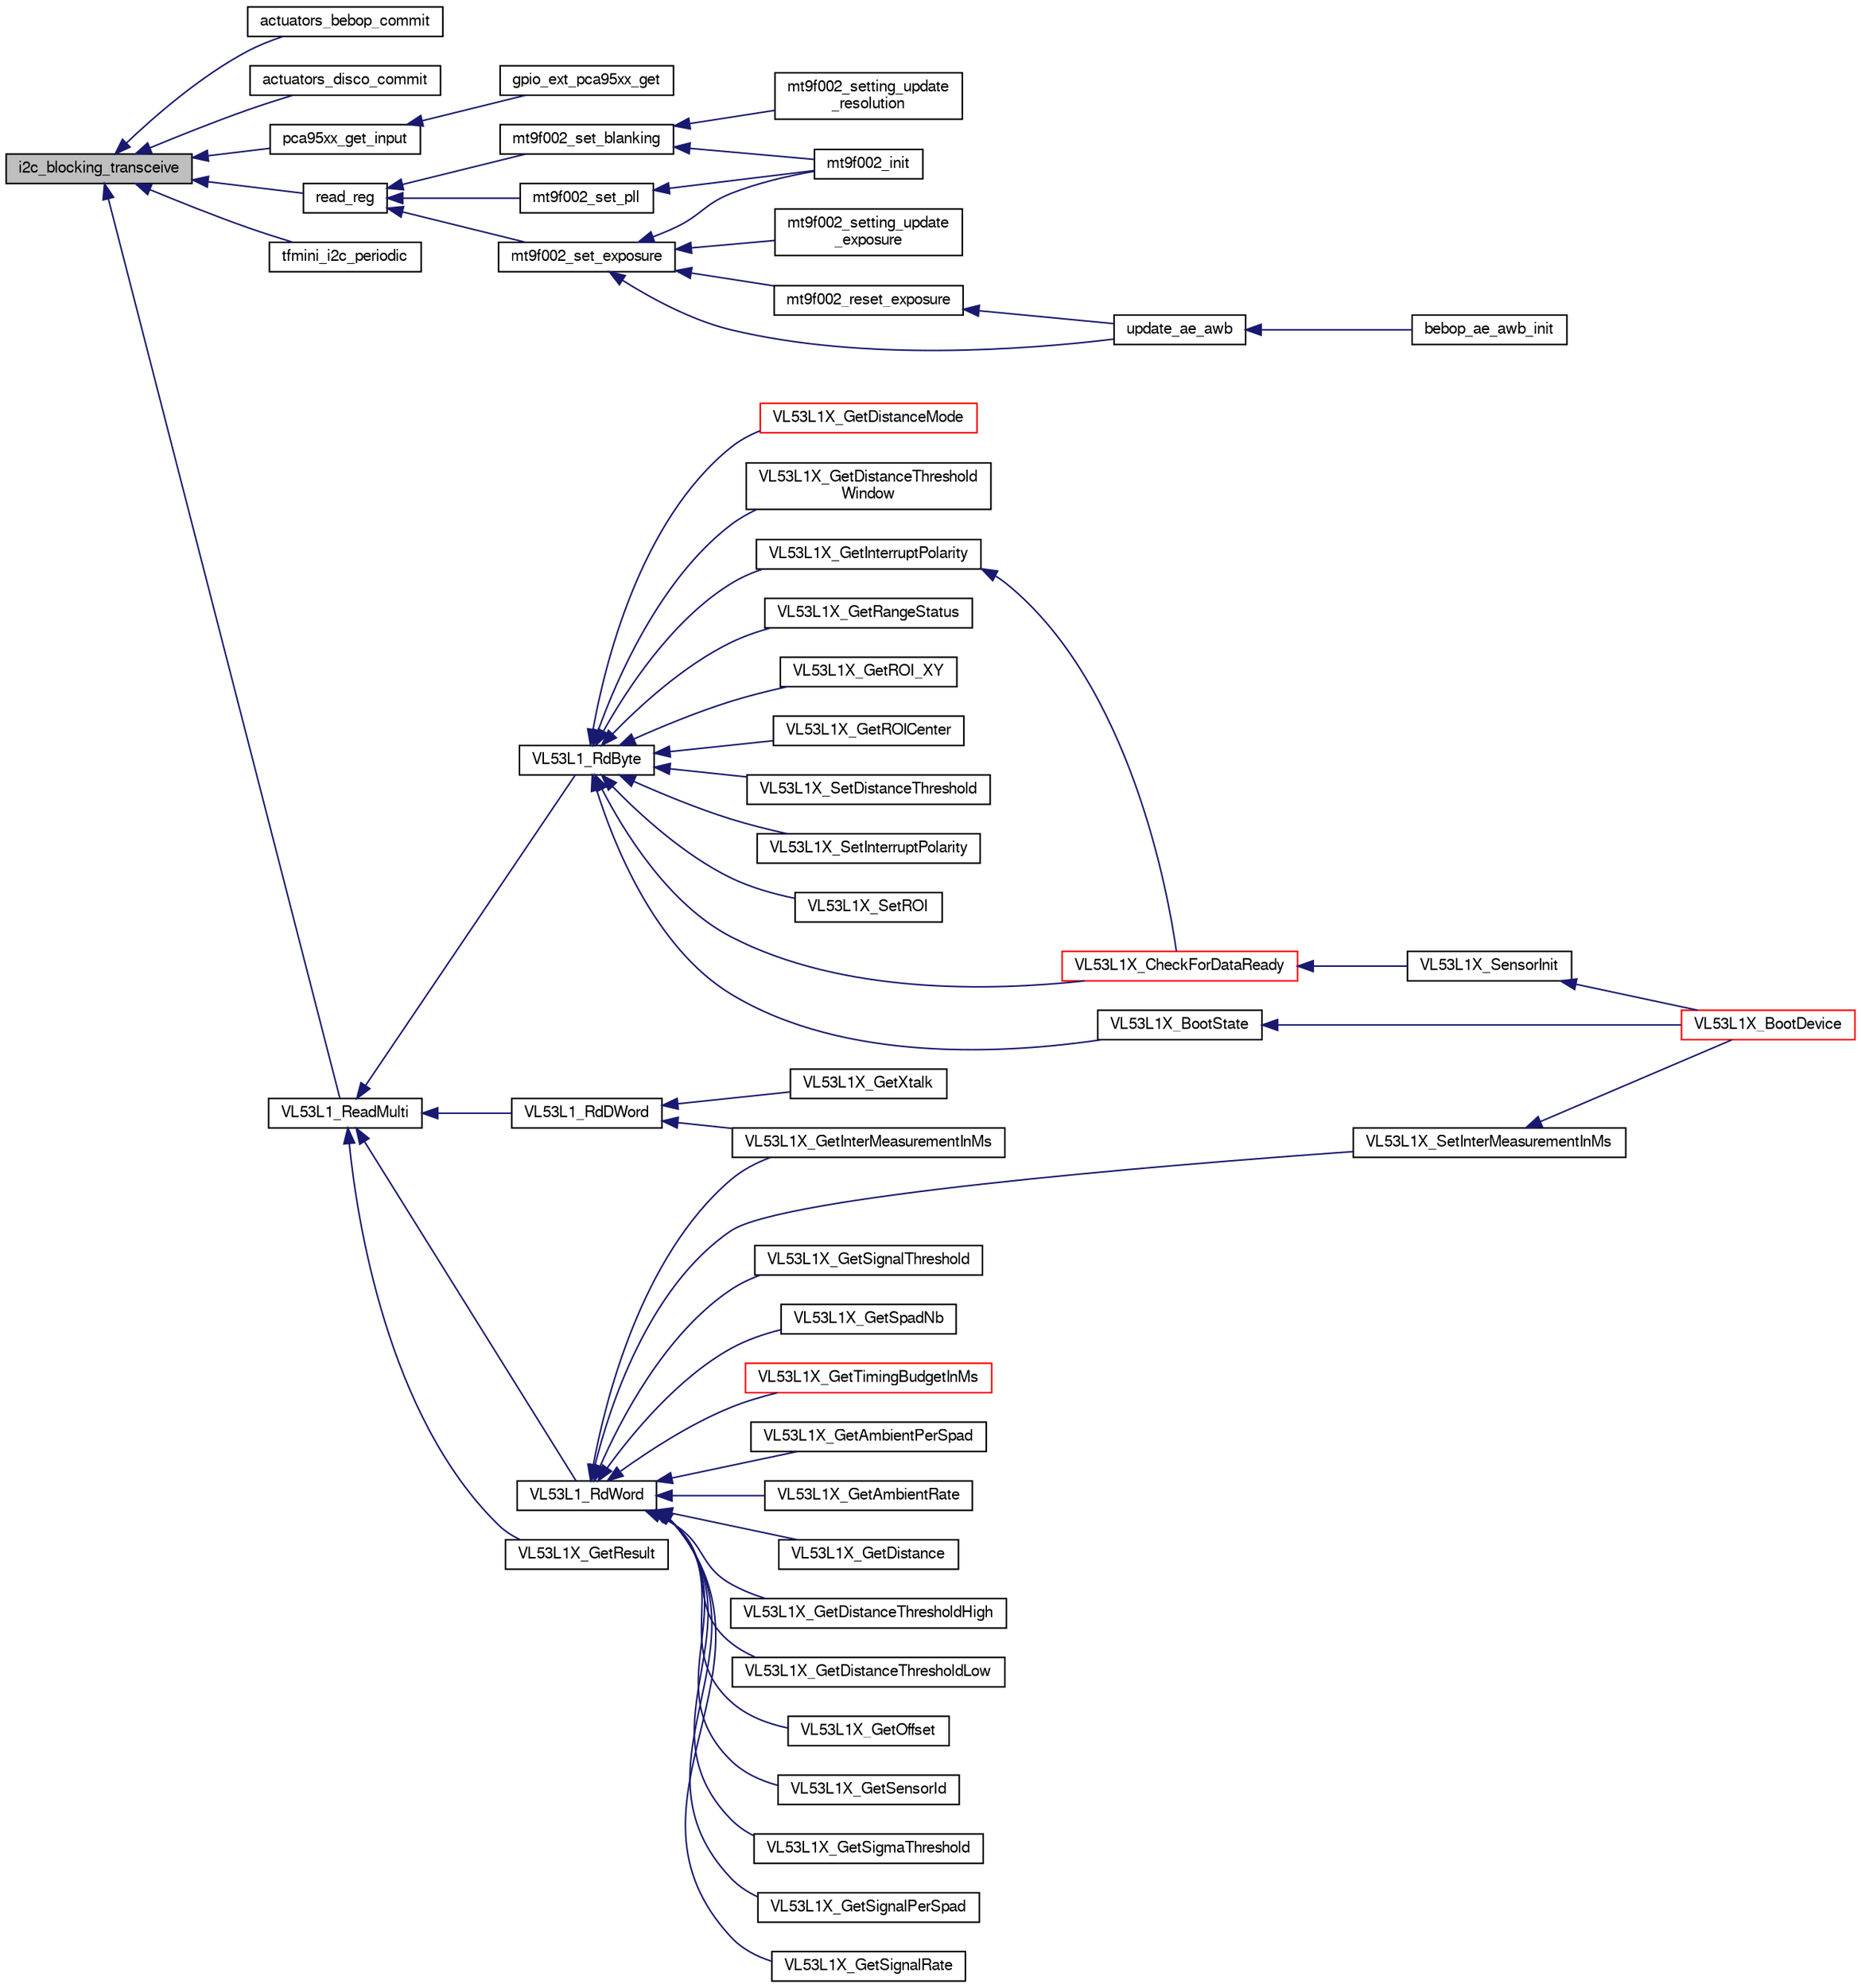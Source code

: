 digraph "i2c_blocking_transceive"
{
  edge [fontname="FreeSans",fontsize="10",labelfontname="FreeSans",labelfontsize="10"];
  node [fontname="FreeSans",fontsize="10",shape=record];
  rankdir="LR";
  Node1 [label="i2c_blocking_transceive",height=0.2,width=0.4,color="black", fillcolor="grey75", style="filled", fontcolor="black"];
  Node1 -> Node2 [dir="back",color="midnightblue",fontsize="10",style="solid",fontname="FreeSans"];
  Node2 [label="actuators_bebop_commit",height=0.2,width=0.4,color="black", fillcolor="white", style="filled",URL="$boards_2bebop_2actuators_8h.html#ad8f645b7663a54e01ba60403a1e45645"];
  Node1 -> Node3 [dir="back",color="midnightblue",fontsize="10",style="solid",fontname="FreeSans"];
  Node3 [label="actuators_disco_commit",height=0.2,width=0.4,color="black", fillcolor="white", style="filled",URL="$boards_2disco_2actuators_8h.html#a0181db6b0eea7688d52e6b73b141549b"];
  Node1 -> Node4 [dir="back",color="midnightblue",fontsize="10",style="solid",fontname="FreeSans"];
  Node4 [label="pca95xx_get_input",height=0.2,width=0.4,color="black", fillcolor="white", style="filled",URL="$pca95xx_8h.html#a4894b1bc38d5d006fa97c0067f8617a7",tooltip="Get input value. "];
  Node4 -> Node5 [dir="back",color="midnightblue",fontsize="10",style="solid",fontname="FreeSans"];
  Node5 [label="gpio_ext_pca95xx_get",height=0.2,width=0.4,color="black", fillcolor="white", style="filled",URL="$gpio__ext__pca95xx_8c.html#ad1870118b0e44fc8e6c3d2c55085e05b"];
  Node1 -> Node6 [dir="back",color="midnightblue",fontsize="10",style="solid",fontname="FreeSans"];
  Node6 [label="read_reg",height=0.2,width=0.4,color="black", fillcolor="white", style="filled",URL="$mt9f002_8c.html#a776f344a93cb1df009bcf51511f151ae",tooltip="Read multiple bytes from a register. "];
  Node6 -> Node7 [dir="back",color="midnightblue",fontsize="10",style="solid",fontname="FreeSans"];
  Node7 [label="mt9f002_set_blanking",height=0.2,width=0.4,color="black", fillcolor="white", style="filled",URL="$mt9f002_8c.html#a36bbdbfc466a49d592b591d9d6a35b5f"];
  Node7 -> Node8 [dir="back",color="midnightblue",fontsize="10",style="solid",fontname="FreeSans"];
  Node8 [label="mt9f002_init",height=0.2,width=0.4,color="black", fillcolor="white", style="filled",URL="$mt9f002_8h.html#a8f43c3ad8d5ff841d1203ab6c760c8f0",tooltip="Initialisation of the Aptina MT9F002 CMOS sensor (front camera) "];
  Node7 -> Node9 [dir="back",color="midnightblue",fontsize="10",style="solid",fontname="FreeSans"];
  Node9 [label="mt9f002_setting_update\l_resolution",height=0.2,width=0.4,color="black", fillcolor="white", style="filled",URL="$mt9f002_8h.html#aa1e09e3bbb34e6f084cf490573ca1f32"];
  Node6 -> Node10 [dir="back",color="midnightblue",fontsize="10",style="solid",fontname="FreeSans"];
  Node10 [label="mt9f002_set_exposure",height=0.2,width=0.4,color="black", fillcolor="white", style="filled",URL="$mt9f002_8h.html#abcc9f0f2484aa96a4c1cef0c563fd62e",tooltip="Set the exposure configuration Depends on the blanking (and therefore the FPS) "];
  Node10 -> Node8 [dir="back",color="midnightblue",fontsize="10",style="solid",fontname="FreeSans"];
  Node10 -> Node11 [dir="back",color="midnightblue",fontsize="10",style="solid",fontname="FreeSans"];
  Node11 [label="mt9f002_reset_exposure",height=0.2,width=0.4,color="black", fillcolor="white", style="filled",URL="$mt9f002_8h.html#a107e8b9a036f53944cf021efd09ca617"];
  Node11 -> Node12 [dir="back",color="midnightblue",fontsize="10",style="solid",fontname="FreeSans"];
  Node12 [label="update_ae_awb",height=0.2,width=0.4,color="black", fillcolor="white", style="filled",URL="$bebop__ae__awb_8c.html#a8c0fd60f86284b6fea7ce86d81efcc04"];
  Node12 -> Node13 [dir="back",color="midnightblue",fontsize="10",style="solid",fontname="FreeSans"];
  Node13 [label="bebop_ae_awb_init",height=0.2,width=0.4,color="black", fillcolor="white", style="filled",URL="$bebop__ae__awb_8h.html#a488d91f59b9036f352ebc7fcafdedf7b"];
  Node10 -> Node14 [dir="back",color="midnightblue",fontsize="10",style="solid",fontname="FreeSans"];
  Node14 [label="mt9f002_setting_update\l_exposure",height=0.2,width=0.4,color="black", fillcolor="white", style="filled",URL="$mt9f002_8h.html#af63a6fbefe3f1f4b959f6b1610b0c9f1"];
  Node10 -> Node12 [dir="back",color="midnightblue",fontsize="10",style="solid",fontname="FreeSans"];
  Node6 -> Node15 [dir="back",color="midnightblue",fontsize="10",style="solid",fontname="FreeSans"];
  Node15 [label="mt9f002_set_pll",height=0.2,width=0.4,color="black", fillcolor="white", style="filled",URL="$mt9f002_8c.html#a938725d4136403996410307333abe9f7",tooltip="Set the PLL registers based on config. "];
  Node15 -> Node8 [dir="back",color="midnightblue",fontsize="10",style="solid",fontname="FreeSans"];
  Node1 -> Node16 [dir="back",color="midnightblue",fontsize="10",style="solid",fontname="FreeSans"];
  Node16 [label="tfmini_i2c_periodic",height=0.2,width=0.4,color="black", fillcolor="white", style="filled",URL="$tfmini__i2c_8h.html#a67597f5e58e3cd1ae90e934b74bf7461",tooltip="Get the ranger current distance value. "];
  Node1 -> Node17 [dir="back",color="midnightblue",fontsize="10",style="solid",fontname="FreeSans"];
  Node17 [label="VL53L1_ReadMulti",height=0.2,width=0.4,color="black", fillcolor="white", style="filled",URL="$vl53l1__platform_8h.html#ab999b09c3be53bbc7715d25007750916",tooltip="VL53L1_ReadMulti() definition. "];
  Node17 -> Node18 [dir="back",color="midnightblue",fontsize="10",style="solid",fontname="FreeSans"];
  Node18 [label="VL53L1_RdByte",height=0.2,width=0.4,color="black", fillcolor="white", style="filled",URL="$vl53l1__platform_8h.html#aa026c23b0a98e581183ff1b7661faac8",tooltip="VL53L1_RdByte() definition. "];
  Node18 -> Node19 [dir="back",color="midnightblue",fontsize="10",style="solid",fontname="FreeSans"];
  Node19 [label="VL53L1X_BootState",height=0.2,width=0.4,color="black", fillcolor="white", style="filled",URL="$vl53l1x__api_8h.html#a2c2712e30ef7022410a78af61ee64770",tooltip="This function returns the boot state of the device (1:booted, 0:not booted) "];
  Node19 -> Node20 [dir="back",color="midnightblue",fontsize="10",style="solid",fontname="FreeSans"];
  Node20 [label="VL53L1X_BootDevice",height=0.2,width=0.4,color="red", fillcolor="white", style="filled",URL="$vl53l1x__api_8h.html#a4f5f0ac3cdbbcbc565f0babde7db4588",tooltip="Implement boot sequence of VL53L1 device as described in documentation See VL53L1X_SetTimingBudgetInM..."];
  Node18 -> Node21 [dir="back",color="midnightblue",fontsize="10",style="solid",fontname="FreeSans"];
  Node21 [label="VL53L1X_CheckForDataReady",height=0.2,width=0.4,color="red", fillcolor="white", style="filled",URL="$vl53l1x__api_8h.html#a4d37ff28a4c3996805e1fe3fd4fe0206",tooltip="This function checks if the new ranging data is available by polling the dedicated register..."];
  Node21 -> Node22 [dir="back",color="midnightblue",fontsize="10",style="solid",fontname="FreeSans"];
  Node22 [label="VL53L1X_SensorInit",height=0.2,width=0.4,color="black", fillcolor="white", style="filled",URL="$vl53l1x__api_8h.html#a09f0e0407aa544559216b42f6745d5fa",tooltip="This function loads the 135 bytes default values to initialize the sensor. "];
  Node22 -> Node20 [dir="back",color="midnightblue",fontsize="10",style="solid",fontname="FreeSans"];
  Node18 -> Node23 [dir="back",color="midnightblue",fontsize="10",style="solid",fontname="FreeSans"];
  Node23 [label="VL53L1X_GetDistanceMode",height=0.2,width=0.4,color="red", fillcolor="white", style="filled",URL="$vl53l1x__api_8h.html#a0fac06ee1759ea014072d7974ab9273c",tooltip="This function returns the current distance mode (1=short, 2=long). "];
  Node18 -> Node24 [dir="back",color="midnightblue",fontsize="10",style="solid",fontname="FreeSans"];
  Node24 [label="VL53L1X_GetDistanceThreshold\lWindow",height=0.2,width=0.4,color="black", fillcolor="white", style="filled",URL="$vl53l1x__api_8h.html#a3193a952dc2159c8ae3e4092ea6d5eeb",tooltip="This function returns the window detection mode (0=below; 1=above; 2=out; 3=in) "];
  Node18 -> Node25 [dir="back",color="midnightblue",fontsize="10",style="solid",fontname="FreeSans"];
  Node25 [label="VL53L1X_GetInterruptPolarity",height=0.2,width=0.4,color="black", fillcolor="white", style="filled",URL="$vl53l1x__api_8h.html#a8249b0d608abb9be4beefaf81cb34713",tooltip="This function returns the current interrupt polarity 1=active high (default), 0=active low..."];
  Node25 -> Node21 [dir="back",color="midnightblue",fontsize="10",style="solid",fontname="FreeSans"];
  Node18 -> Node26 [dir="back",color="midnightblue",fontsize="10",style="solid",fontname="FreeSans"];
  Node26 [label="VL53L1X_GetRangeStatus",height=0.2,width=0.4,color="black", fillcolor="white", style="filled",URL="$vl53l1x__api_8h.html#a5b399afb0ef8423ddd5a83897a9974da",tooltip="This function returns the ranging status error  (0:no error, 1:sigma failed, 2:signal failed..."];
  Node18 -> Node27 [dir="back",color="midnightblue",fontsize="10",style="solid",fontname="FreeSans"];
  Node27 [label="VL53L1X_GetROI_XY",height=0.2,width=0.4,color="black", fillcolor="white", style="filled",URL="$vl53l1x__api_8h.html#a00b10506941ef2584ee7fad0937a0c36",tooltip="This function returns width X and height Y. "];
  Node18 -> Node28 [dir="back",color="midnightblue",fontsize="10",style="solid",fontname="FreeSans"];
  Node28 [label="VL53L1X_GetROICenter",height=0.2,width=0.4,color="black", fillcolor="white", style="filled",URL="$vl53l1x__api_8h.html#ad216c17a2c6291f9bb0cd8f903db543d",tooltip="This function returns the current user ROI center. "];
  Node18 -> Node29 [dir="back",color="midnightblue",fontsize="10",style="solid",fontname="FreeSans"];
  Node29 [label="VL53L1X_SetDistanceThreshold",height=0.2,width=0.4,color="black", fillcolor="white", style="filled",URL="$vl53l1x__api_8h.html#aab8c6715dd0a1e694e1e92cbf3dd8d2a",tooltip="This function programs the threshold detection mode Example: VL53L1X_SetDistanceThreshold(dev,100,300,0,1): Below 100  VL53L1X_SetDistanceThreshold(dev,100,300,1,1): Above 300  VL53L1X_SetDistanceThreshold(dev,100,300,2,1): Out of window  VL53L1X_SetDistanceThreshold(dev,100,300,3,1): In window  . "];
  Node18 -> Node30 [dir="back",color="midnightblue",fontsize="10",style="solid",fontname="FreeSans"];
  Node30 [label="VL53L1X_SetInterruptPolarity",height=0.2,width=0.4,color="black", fillcolor="white", style="filled",URL="$vl53l1x__api_8h.html#a97c366aa4aa567c752f1d1bb6fc56cd3",tooltip="This function programs the interrupt polarity 1=active high (default), 0=active low. "];
  Node18 -> Node31 [dir="back",color="midnightblue",fontsize="10",style="solid",fontname="FreeSans"];
  Node31 [label="VL53L1X_SetROI",height=0.2,width=0.4,color="black", fillcolor="white", style="filled",URL="$vl53l1x__api_8h.html#ae65432b46f39bf17ccbf560b19632a45",tooltip="This function programs the ROI (Region of Interest) The ROI position is centered, only the ROI size c..."];
  Node17 -> Node32 [dir="back",color="midnightblue",fontsize="10",style="solid",fontname="FreeSans"];
  Node32 [label="VL53L1_RdDWord",height=0.2,width=0.4,color="black", fillcolor="white", style="filled",URL="$vl53l1__platform_8h.html#adad89adbfd623ab80104043eba3c36db",tooltip="VL53L1_RdDWord() definition. "];
  Node32 -> Node33 [dir="back",color="midnightblue",fontsize="10",style="solid",fontname="FreeSans"];
  Node33 [label="VL53L1X_GetInterMeasurementInMs",height=0.2,width=0.4,color="black", fillcolor="white", style="filled",URL="$vl53l1x__api_8h.html#ab0995d826d85c96e883b415e6df49e8b",tooltip="This function returns the Intermeasurement period in ms. "];
  Node32 -> Node34 [dir="back",color="midnightblue",fontsize="10",style="solid",fontname="FreeSans"];
  Node34 [label="VL53L1X_GetXtalk",height=0.2,width=0.4,color="black", fillcolor="white", style="filled",URL="$vl53l1x__api_8h.html#ae298027422905ff20480815b9ed08677",tooltip="This function returns the current programmed xtalk correction value in cps. "];
  Node17 -> Node35 [dir="back",color="midnightblue",fontsize="10",style="solid",fontname="FreeSans"];
  Node35 [label="VL53L1_RdWord",height=0.2,width=0.4,color="black", fillcolor="white", style="filled",URL="$vl53l1__platform_8h.html#acc21e994d7d6651df18f96648afb37ea",tooltip="VL53L1_RdWord() definition. "];
  Node35 -> Node36 [dir="back",color="midnightblue",fontsize="10",style="solid",fontname="FreeSans"];
  Node36 [label="VL53L1X_GetAmbientPerSpad",height=0.2,width=0.4,color="black", fillcolor="white", style="filled",URL="$vl53l1x__api_8h.html#a8d018e27b9c34db64010ebc174a26907",tooltip="This function returns the ambient per SPAD in kcps/SPAD. "];
  Node35 -> Node37 [dir="back",color="midnightblue",fontsize="10",style="solid",fontname="FreeSans"];
  Node37 [label="VL53L1X_GetAmbientRate",height=0.2,width=0.4,color="black", fillcolor="white", style="filled",URL="$vl53l1x__api_8h.html#a0ffa189d040e33c3cadcf997a6475db1",tooltip="This function returns the ambient rate in kcps. "];
  Node35 -> Node38 [dir="back",color="midnightblue",fontsize="10",style="solid",fontname="FreeSans"];
  Node38 [label="VL53L1X_GetDistance",height=0.2,width=0.4,color="black", fillcolor="white", style="filled",URL="$vl53l1x__api_8h.html#af36478a58eb8f029df317a4b5e6ee74e",tooltip="This function returns the distance measured by the sensor in mm. "];
  Node35 -> Node39 [dir="back",color="midnightblue",fontsize="10",style="solid",fontname="FreeSans"];
  Node39 [label="VL53L1X_GetDistanceThresholdHigh",height=0.2,width=0.4,color="black", fillcolor="white", style="filled",URL="$vl53l1x__api_8h.html#af07ceb7e716ebd6bcbd6b7e5aab48229",tooltip="This function returns the high threshold in mm. "];
  Node35 -> Node40 [dir="back",color="midnightblue",fontsize="10",style="solid",fontname="FreeSans"];
  Node40 [label="VL53L1X_GetDistanceThresholdLow",height=0.2,width=0.4,color="black", fillcolor="white", style="filled",URL="$vl53l1x__api_8h.html#a8102d88dbc2cf3244a8e1f5e05289b1d",tooltip="This function returns the low threshold in mm. "];
  Node35 -> Node33 [dir="back",color="midnightblue",fontsize="10",style="solid",fontname="FreeSans"];
  Node35 -> Node41 [dir="back",color="midnightblue",fontsize="10",style="solid",fontname="FreeSans"];
  Node41 [label="VL53L1X_GetOffset",height=0.2,width=0.4,color="black", fillcolor="white", style="filled",URL="$vl53l1x__api_8h.html#ad1bc716d59b9abf899bb5d206a8aa8cf",tooltip="This function returns the programmed offset correction value in mm. "];
  Node35 -> Node42 [dir="back",color="midnightblue",fontsize="10",style="solid",fontname="FreeSans"];
  Node42 [label="VL53L1X_GetSensorId",height=0.2,width=0.4,color="black", fillcolor="white", style="filled",URL="$vl53l1x__api_8h.html#a98697d46d1e29662b0145ecd59311d1a",tooltip="This function returns the sensor id, sensor Id must be 0xEEAC. "];
  Node35 -> Node43 [dir="back",color="midnightblue",fontsize="10",style="solid",fontname="FreeSans"];
  Node43 [label="VL53L1X_GetSigmaThreshold",height=0.2,width=0.4,color="black", fillcolor="white", style="filled",URL="$vl53l1x__api_8h.html#aebf3b9ca3da997343a402dae99e131a3",tooltip="This function returns the current sigma threshold in mm. "];
  Node35 -> Node44 [dir="back",color="midnightblue",fontsize="10",style="solid",fontname="FreeSans"];
  Node44 [label="VL53L1X_GetSignalPerSpad",height=0.2,width=0.4,color="black", fillcolor="white", style="filled",URL="$vl53l1x__api_8h.html#a41c579ed15ea121d468170f32eb472e0",tooltip="This function returns the returned signal per SPAD in kcps/SPAD. "];
  Node35 -> Node45 [dir="back",color="midnightblue",fontsize="10",style="solid",fontname="FreeSans"];
  Node45 [label="VL53L1X_GetSignalRate",height=0.2,width=0.4,color="black", fillcolor="white", style="filled",URL="$vl53l1x__api_8h.html#a9f8b0ca80a98f3249bd9e4953a03dceb",tooltip="This function returns the returned signal in kcps. "];
  Node35 -> Node46 [dir="back",color="midnightblue",fontsize="10",style="solid",fontname="FreeSans"];
  Node46 [label="VL53L1X_GetSignalThreshold",height=0.2,width=0.4,color="black", fillcolor="white", style="filled",URL="$vl53l1x__api_8h.html#a877342826a5beee1c7370a80b6d2c6f0",tooltip="This function returns the current signal threshold in kcps. "];
  Node35 -> Node47 [dir="back",color="midnightblue",fontsize="10",style="solid",fontname="FreeSans"];
  Node47 [label="VL53L1X_GetSpadNb",height=0.2,width=0.4,color="black", fillcolor="white", style="filled",URL="$vl53l1x__api_8h.html#ae8c0b2a86192d524f44c8633c3a1a06f",tooltip="This function returns the current number of enabled SPADs. "];
  Node35 -> Node48 [dir="back",color="midnightblue",fontsize="10",style="solid",fontname="FreeSans"];
  Node48 [label="VL53L1X_GetTimingBudgetInMs",height=0.2,width=0.4,color="red", fillcolor="white", style="filled",URL="$vl53l1x__api_8h.html#a24042216e0c01b994e52b248aa60f145",tooltip="This function returns the current timing budget in ms. "];
  Node35 -> Node49 [dir="back",color="midnightblue",fontsize="10",style="solid",fontname="FreeSans"];
  Node49 [label="VL53L1X_SetInterMeasurementInMs",height=0.2,width=0.4,color="black", fillcolor="white", style="filled",URL="$vl53l1x__api_8h.html#a2f9dc21891cedff85ec8465c3c9b9d66",tooltip="This function programs the Intermeasurement period in ms Intermeasurement period must be >/= timing b..."];
  Node49 -> Node20 [dir="back",color="midnightblue",fontsize="10",style="solid",fontname="FreeSans"];
  Node17 -> Node50 [dir="back",color="midnightblue",fontsize="10",style="solid",fontname="FreeSans"];
  Node50 [label="VL53L1X_GetResult",height=0.2,width=0.4,color="black", fillcolor="white", style="filled",URL="$vl53l1x__api_8h.html#a71be30985998f0500d22a3d76309f6d3",tooltip="This function returns measurements and the range status in a single read access. "];
}
